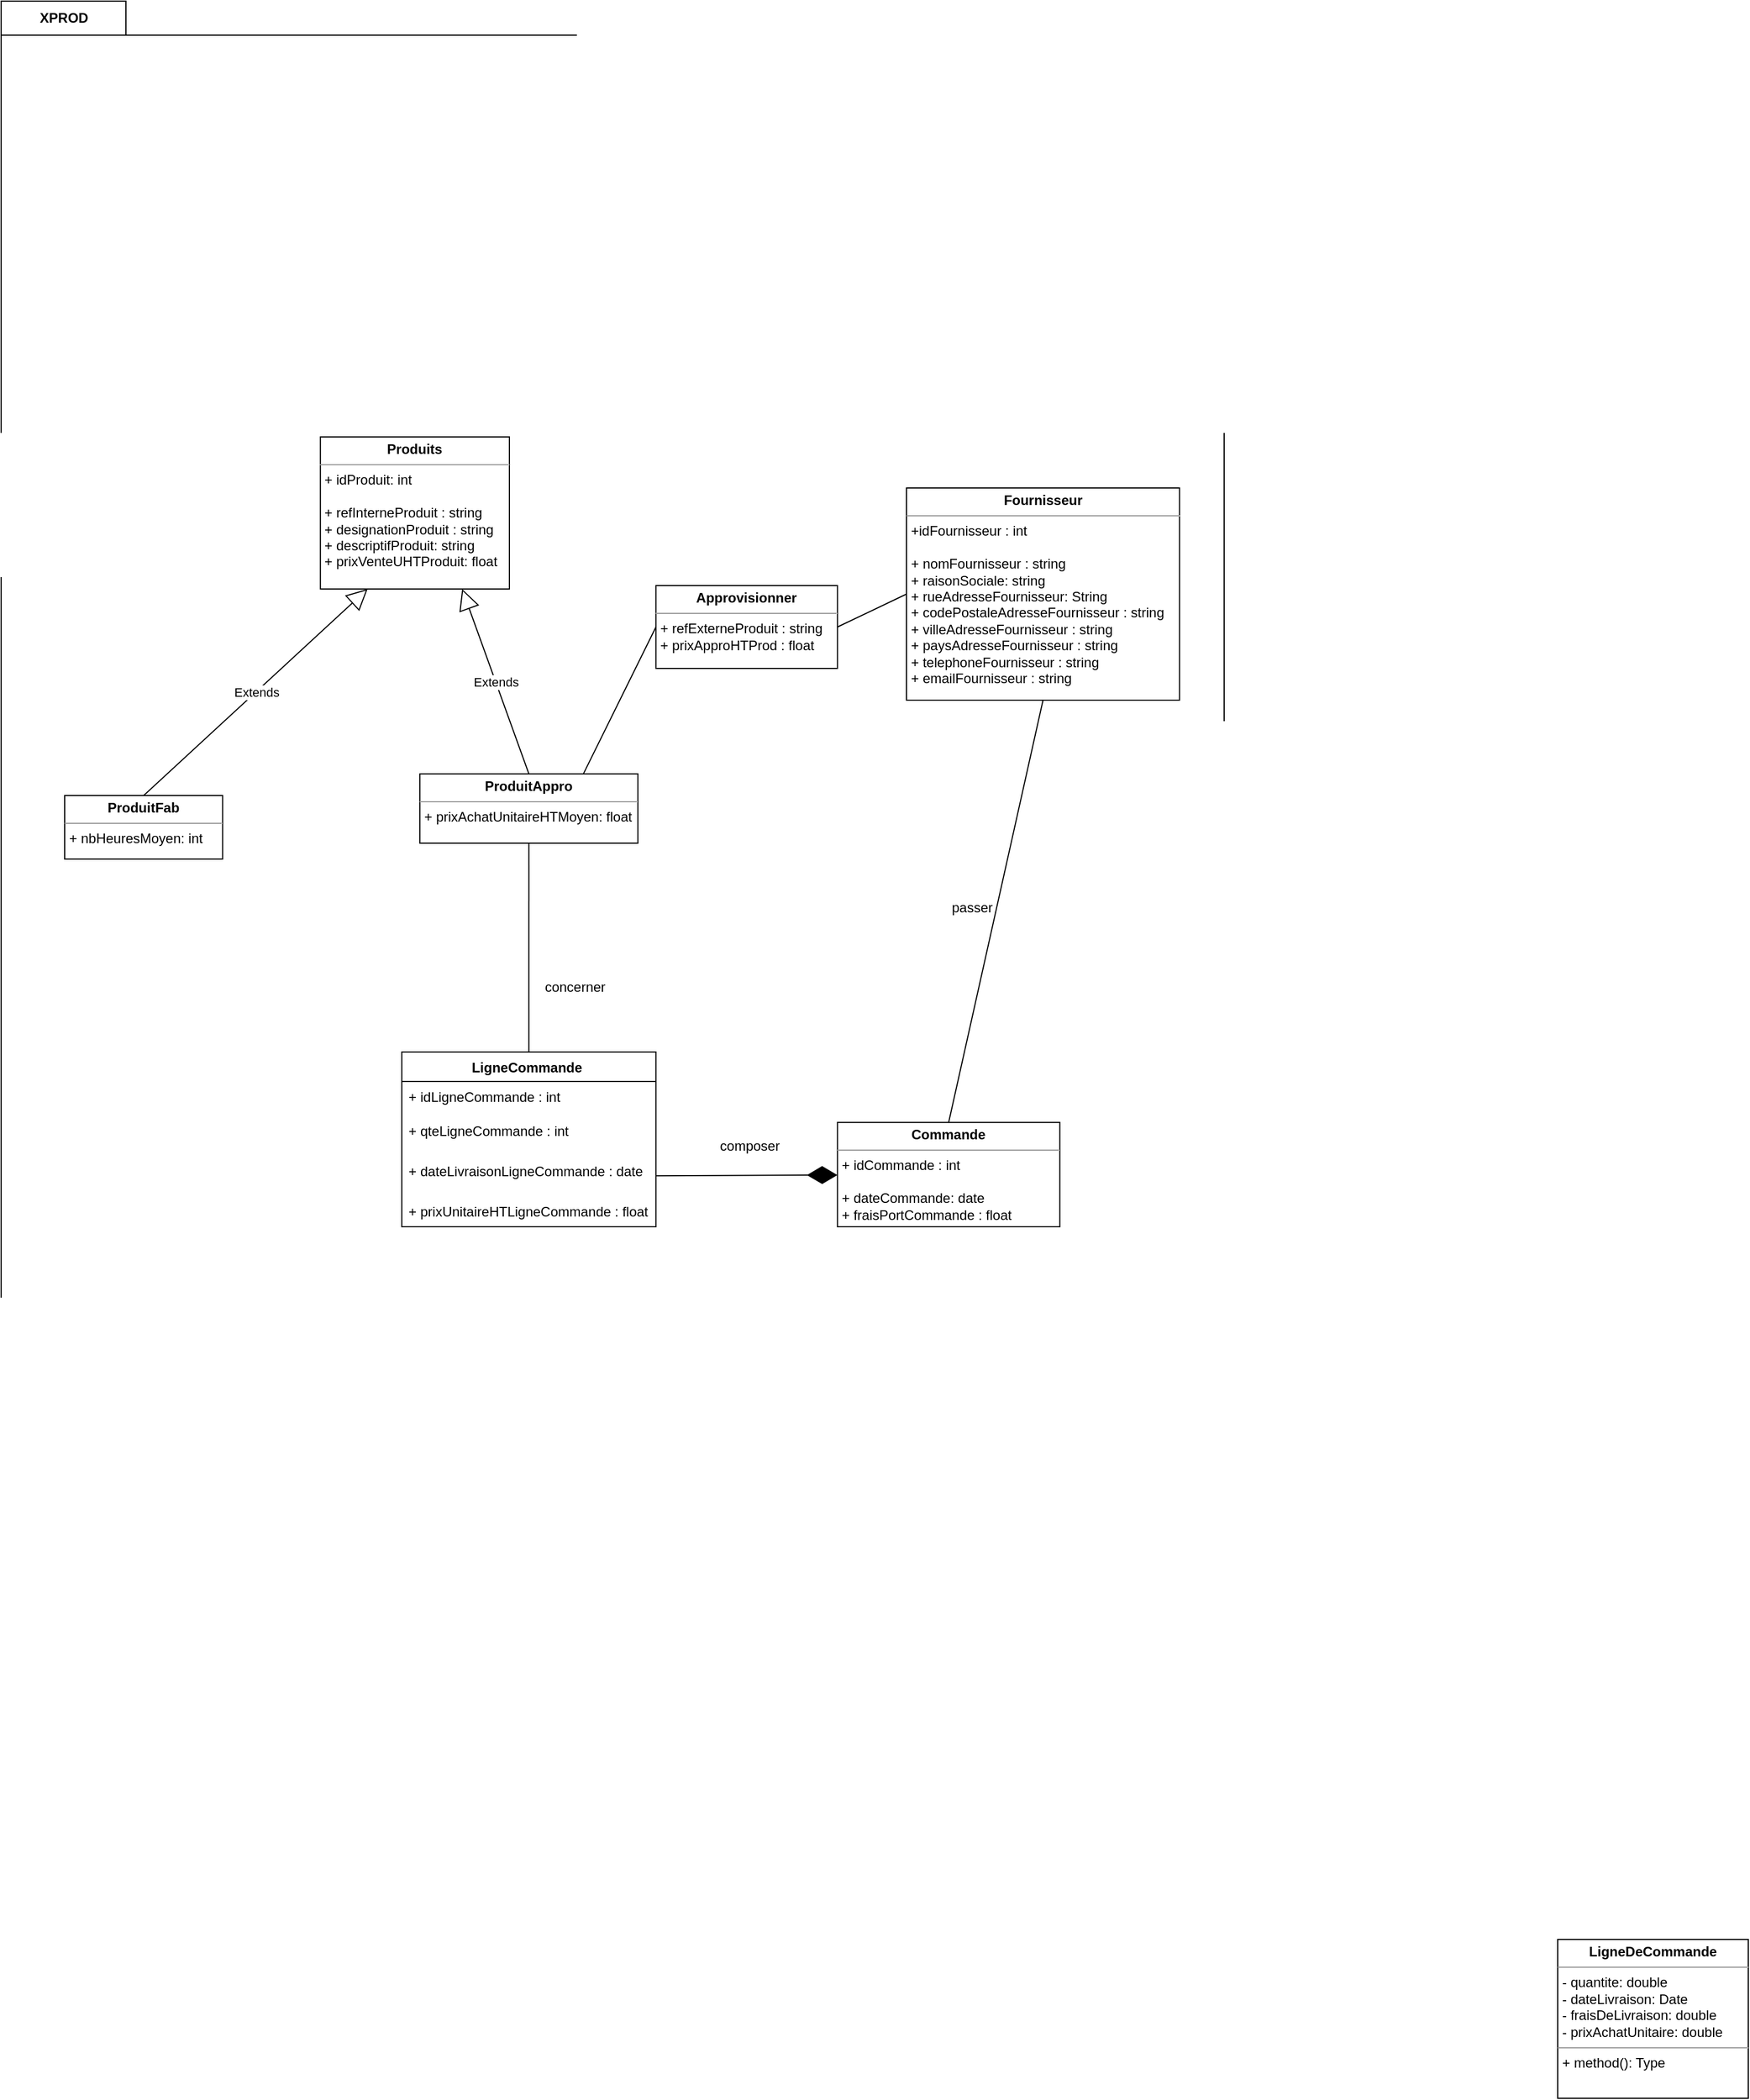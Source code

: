 <mxfile version="20.7.4" type="device"><diagram id="oACkzrAVLklX6LRFmw1S" name="Page-1"><mxGraphModel dx="2261" dy="2013" grid="1" gridSize="14" guides="1" tooltips="1" connect="1" arrows="1" fold="1" page="1" pageScale="1" pageWidth="827" pageHeight="1169" math="0" shadow="0"><root><mxCell id="0"/><mxCell id="1" parent="0"/><mxCell id="f6tL0NQtB-dq3l3deRt4-7" value="&lt;p style=&quot;margin: 0px ; margin-top: 4px ; text-align: center&quot;&gt;&lt;b&gt;LigneDeCommande&lt;/b&gt;&lt;/p&gt;&lt;hr size=&quot;1&quot;&gt;&lt;p style=&quot;margin: 0px ; margin-left: 4px&quot;&gt;- quantite: double&lt;/p&gt;&lt;p style=&quot;margin: 0px ; margin-left: 4px&quot;&gt;- dateLivraison: Date&lt;/p&gt;&lt;p style=&quot;margin: 0px ; margin-left: 4px&quot;&gt;- fraisDeLivraison: double&lt;/p&gt;&lt;p style=&quot;margin: 0px ; margin-left: 4px&quot;&gt;- prixAchatUnitaire: double&lt;/p&gt;&lt;hr size=&quot;1&quot;&gt;&lt;p style=&quot;margin: 0px ; margin-left: 4px&quot;&gt;+ method(): Type&lt;/p&gt;" style="verticalAlign=top;align=left;overflow=fill;fontSize=12;fontFamily=Helvetica;html=1;" parent="1" vertex="1"><mxGeometry x="574" y="574" width="168" height="140" as="geometry"/></mxCell><mxCell id="PkMm-f_USwnQv1n6XF8z-1" value="XPROD" style="shape=folder;fontStyle=1;tabWidth=110;tabHeight=30;tabPosition=left;html=1;boundedLbl=1;labelInHeader=1;container=1;collapsible=0;" vertex="1" parent="1"><mxGeometry x="-798" y="-1134" width="1078" height="1372" as="geometry"/></mxCell><mxCell id="PkMm-f_USwnQv1n6XF8z-2" value="" style="html=1;strokeColor=none;resizeWidth=1;resizeHeight=1;fillColor=none;part=1;connectable=0;allowArrows=0;deletable=0;" vertex="1" parent="PkMm-f_USwnQv1n6XF8z-1"><mxGeometry width="1066.712" height="1299.799" relative="1" as="geometry"><mxPoint y="30" as="offset"/></mxGeometry></mxCell><mxCell id="f6tL0NQtB-dq3l3deRt4-3" value="&lt;p style=&quot;margin: 0px ; margin-top: 4px ; text-align: center&quot;&gt;&lt;b&gt;ProduitAppro&lt;/b&gt;&lt;/p&gt;&lt;hr size=&quot;1&quot;&gt;&lt;p style=&quot;margin: 0px ; margin-left: 4px&quot;&gt;+ prixAchatUnitaireHTMoyen: float&lt;/p&gt;&lt;p style=&quot;margin: 0px ; margin-left: 4px&quot;&gt;&lt;/p&gt;&lt;p style=&quot;margin: 0px ; margin-left: 4px&quot;&gt;&lt;br&gt;&lt;/p&gt;" style="verticalAlign=top;align=left;overflow=fill;fontSize=12;fontFamily=Helvetica;html=1;" parent="PkMm-f_USwnQv1n6XF8z-1" vertex="1"><mxGeometry x="369.09" y="680.95" width="192.17" height="61.05" as="geometry"/></mxCell><mxCell id="f6tL0NQtB-dq3l3deRt4-2" value="&lt;p style=&quot;margin: 0px ; margin-top: 4px ; text-align: center&quot;&gt;&lt;b&gt;ProduitFab&lt;/b&gt;&lt;/p&gt;&lt;hr size=&quot;1&quot;&gt;&lt;p style=&quot;margin: 0px ; margin-left: 4px&quot;&gt;+ nbHeuresMoyen: int&lt;/p&gt;" style="verticalAlign=top;align=left;overflow=fill;fontSize=12;fontFamily=Helvetica;html=1;" parent="PkMm-f_USwnQv1n6XF8z-1" vertex="1"><mxGeometry x="56" y="700" width="139.23" height="56" as="geometry"/></mxCell><mxCell id="f6tL0NQtB-dq3l3deRt4-4" value="&lt;p style=&quot;margin: 0px ; margin-top: 4px ; text-align: center&quot;&gt;&lt;b&gt;Fournisseur&lt;/b&gt;&lt;/p&gt;&lt;hr size=&quot;1&quot;&gt;&lt;p style=&quot;margin: 0px ; margin-left: 4px&quot;&gt;+idFournisseur : int&lt;/p&gt;&lt;p style=&quot;margin: 0px ; margin-left: 4px&quot;&gt;&lt;br&gt;&lt;/p&gt;&lt;p style=&quot;margin: 0px ; margin-left: 4px&quot;&gt;+ nomFournisseur : string&lt;/p&gt;&lt;p style=&quot;margin: 0px ; margin-left: 4px&quot;&gt;+ raisonSociale: string&lt;/p&gt;&lt;p style=&quot;margin: 0px ; margin-left: 4px&quot;&gt;+ rueAdresseFournisseur: String&lt;/p&gt;&lt;p style=&quot;margin: 0px ; margin-left: 4px&quot;&gt;+ codePostaleAdresseFournisseur : string&lt;/p&gt;&lt;p style=&quot;margin: 0px ; margin-left: 4px&quot;&gt;+ villeAdresseFournisseur : string&lt;/p&gt;&lt;p style=&quot;margin: 0px ; margin-left: 4px&quot;&gt;+ paysAdresseFournisseur : string&lt;/p&gt;&lt;p style=&quot;margin: 0px ; margin-left: 4px&quot;&gt;+ telephoneFournisseur : string&lt;/p&gt;&lt;p style=&quot;margin: 0px ; margin-left: 4px&quot;&gt;+ emailFournisseur : string&lt;/p&gt;&lt;p style=&quot;margin: 0px ; margin-left: 4px&quot;&gt;&lt;/p&gt;&lt;p style=&quot;margin: 0px ; margin-left: 4px&quot;&gt;&lt;br&gt;&lt;/p&gt;" style="verticalAlign=top;align=left;overflow=fill;fontSize=12;fontFamily=Helvetica;html=1;" parent="PkMm-f_USwnQv1n6XF8z-1" vertex="1"><mxGeometry x="798" y="429" width="240.68" height="187" as="geometry"/></mxCell><mxCell id="PkMm-f_USwnQv1n6XF8z-3" value="&lt;p style=&quot;margin:0px;margin-top:4px;text-align:center;&quot;&gt;&lt;b&gt;Produits&lt;/b&gt;&lt;/p&gt;&lt;hr size=&quot;1&quot;&gt;&lt;p style=&quot;margin:0px;margin-left:4px;&quot;&gt;+ idProduit: int&lt;/p&gt;&lt;p style=&quot;margin:0px;margin-left:4px;&quot;&gt;&lt;br&gt;&lt;/p&gt;&lt;p style=&quot;margin:0px;margin-left:4px;&quot;&gt;+ refInterneProduit : string&lt;/p&gt;&lt;p style=&quot;margin:0px;margin-left:4px;&quot;&gt;+ designationProduit : string&lt;/p&gt;&lt;p style=&quot;margin:0px;margin-left:4px;&quot;&gt;+ descriptifProduit: string&lt;/p&gt;&lt;p style=&quot;margin:0px;margin-left:4px;&quot;&gt;+ prixVenteUHTProduit: float&lt;/p&gt;" style="verticalAlign=top;align=left;overflow=fill;fontSize=12;fontFamily=Helvetica;html=1;" vertex="1" parent="PkMm-f_USwnQv1n6XF8z-1"><mxGeometry x="281.38" y="384" width="166.62" height="134" as="geometry"/></mxCell><mxCell id="f6tL0NQtB-dq3l3deRt4-5" value="&lt;p style=&quot;margin: 0px ; margin-top: 4px ; text-align: center&quot;&gt;&lt;b&gt;Commande&lt;/b&gt;&lt;/p&gt;&lt;hr size=&quot;1&quot;&gt;&lt;p style=&quot;margin: 0px ; margin-left: 4px&quot;&gt;+ idCommande : int&lt;/p&gt;&lt;p style=&quot;margin: 0px ; margin-left: 4px&quot;&gt;&lt;br&gt;&lt;/p&gt;&lt;p style=&quot;margin: 0px ; margin-left: 4px&quot;&gt;+ dateCommande: date&lt;/p&gt;&lt;p style=&quot;margin: 0px ; margin-left: 4px&quot;&gt;+ fraisPortCommande : float&lt;/p&gt;" style="verticalAlign=top;align=left;overflow=fill;fontSize=12;fontFamily=Helvetica;html=1;" parent="PkMm-f_USwnQv1n6XF8z-1" vertex="1"><mxGeometry x="737.17" y="988.09" width="196" height="91.91" as="geometry"/></mxCell><mxCell id="PkMm-f_USwnQv1n6XF8z-18" value="LigneCommande " style="swimlane;fontStyle=1;align=center;verticalAlign=top;childLayout=stackLayout;horizontal=1;startSize=26;horizontalStack=0;resizeParent=1;resizeParentMax=0;resizeLast=0;collapsible=1;marginBottom=0;" vertex="1" parent="PkMm-f_USwnQv1n6XF8z-1"><mxGeometry x="353.17" y="926" width="224" height="153.998" as="geometry"/></mxCell><mxCell id="PkMm-f_USwnQv1n6XF8z-19" value="+ idLigneCommande : int&#10;" style="text;strokeColor=none;fillColor=none;align=left;verticalAlign=top;spacingLeft=4;spacingRight=4;overflow=hidden;rotatable=0;points=[[0,0.5],[1,0.5]];portConstraint=eastwest;" vertex="1" parent="PkMm-f_USwnQv1n6XF8z-18"><mxGeometry y="26" width="224" height="30" as="geometry"/></mxCell><mxCell id="PkMm-f_USwnQv1n6XF8z-22" value="+ qteLigneCommande : int" style="text;strokeColor=none;fillColor=none;align=left;verticalAlign=top;spacingLeft=4;spacingRight=4;overflow=hidden;rotatable=0;points=[[0,0.5],[1,0.5]];portConstraint=eastwest;" vertex="1" parent="PkMm-f_USwnQv1n6XF8z-18"><mxGeometry y="56" width="224" height="35.389" as="geometry"/></mxCell><mxCell id="PkMm-f_USwnQv1n6XF8z-23" value="+ dateLivraisonLigneCommande : date" style="text;strokeColor=none;fillColor=none;align=left;verticalAlign=top;spacingLeft=4;spacingRight=4;overflow=hidden;rotatable=0;points=[[0,0.5],[1,0.5]];portConstraint=eastwest;" vertex="1" parent="PkMm-f_USwnQv1n6XF8z-18"><mxGeometry y="91.389" width="224" height="35.389" as="geometry"/></mxCell><mxCell id="PkMm-f_USwnQv1n6XF8z-24" value="+ prixUnitaireHTLigneCommande : float" style="text;strokeColor=none;fillColor=none;align=left;verticalAlign=top;spacingLeft=4;spacingRight=4;overflow=hidden;rotatable=0;points=[[0,0.5],[1,0.5]];portConstraint=eastwest;" vertex="1" parent="PkMm-f_USwnQv1n6XF8z-18"><mxGeometry y="126.778" width="224" height="27.22" as="geometry"/></mxCell><mxCell id="PkMm-f_USwnQv1n6XF8z-33" value="" style="endArrow=diamondThin;endFill=1;endSize=24;html=1;rounded=0;exitX=1;exitY=0.5;exitDx=0;exitDy=0;" edge="1" parent="PkMm-f_USwnQv1n6XF8z-1" source="PkMm-f_USwnQv1n6XF8z-23" target="f6tL0NQtB-dq3l3deRt4-5"><mxGeometry width="160" relative="1" as="geometry"><mxPoint x="546" y="476" as="sourcePoint"/><mxPoint x="706" y="476" as="targetPoint"/></mxGeometry></mxCell><mxCell id="PkMm-f_USwnQv1n6XF8z-41" value="Extends" style="endArrow=block;endSize=16;endFill=0;html=1;rounded=0;exitX=0.5;exitY=0;exitDx=0;exitDy=0;entryX=0.25;entryY=1;entryDx=0;entryDy=0;" edge="1" parent="PkMm-f_USwnQv1n6XF8z-1" source="f6tL0NQtB-dq3l3deRt4-2" target="PkMm-f_USwnQv1n6XF8z-3"><mxGeometry width="160" relative="1" as="geometry"><mxPoint x="546" y="882" as="sourcePoint"/><mxPoint x="706" y="882" as="targetPoint"/></mxGeometry></mxCell><mxCell id="PkMm-f_USwnQv1n6XF8z-42" value="" style="endArrow=none;html=1;rounded=0;entryX=0.5;entryY=0;entryDx=0;entryDy=0;exitX=0.5;exitY=1;exitDx=0;exitDy=0;" edge="1" parent="PkMm-f_USwnQv1n6XF8z-1" source="f6tL0NQtB-dq3l3deRt4-4" target="f6tL0NQtB-dq3l3deRt4-5"><mxGeometry width="50" height="50" relative="1" as="geometry"><mxPoint x="602" y="904" as="sourcePoint"/><mxPoint x="652" y="854" as="targetPoint"/></mxGeometry></mxCell><mxCell id="PkMm-f_USwnQv1n6XF8z-43" value="passer" style="text;html=1;strokeColor=none;fillColor=none;align=center;verticalAlign=middle;whiteSpace=wrap;rounded=0;" vertex="1" parent="PkMm-f_USwnQv1n6XF8z-1"><mxGeometry x="826" y="784" width="60" height="30" as="geometry"/></mxCell><mxCell id="PkMm-f_USwnQv1n6XF8z-44" value="Extends" style="endArrow=block;endSize=16;endFill=0;html=1;rounded=0;exitX=0.5;exitY=0;exitDx=0;exitDy=0;entryX=0.75;entryY=1;entryDx=0;entryDy=0;" edge="1" parent="PkMm-f_USwnQv1n6XF8z-1" source="f6tL0NQtB-dq3l3deRt4-3" target="PkMm-f_USwnQv1n6XF8z-3"><mxGeometry width="160" relative="1" as="geometry"><mxPoint x="265.615" y="1148" as="sourcePoint"/><mxPoint x="420.69" y="1047.67" as="targetPoint"/></mxGeometry></mxCell><mxCell id="PkMm-f_USwnQv1n6XF8z-45" value="composer" style="text;html=1;strokeColor=none;fillColor=none;align=center;verticalAlign=middle;whiteSpace=wrap;rounded=0;" vertex="1" parent="PkMm-f_USwnQv1n6XF8z-1"><mxGeometry x="630" y="994" width="60" height="30" as="geometry"/></mxCell><mxCell id="PkMm-f_USwnQv1n6XF8z-46" value="" style="endArrow=none;html=1;rounded=0;exitX=0.5;exitY=0;exitDx=0;exitDy=0;entryX=0.5;entryY=1;entryDx=0;entryDy=0;" edge="1" parent="PkMm-f_USwnQv1n6XF8z-1" source="PkMm-f_USwnQv1n6XF8z-18" target="f6tL0NQtB-dq3l3deRt4-3"><mxGeometry width="50" height="50" relative="1" as="geometry"><mxPoint x="644" y="540" as="sourcePoint"/><mxPoint x="694" y="490" as="targetPoint"/></mxGeometry></mxCell><mxCell id="PkMm-f_USwnQv1n6XF8z-47" value="concerner" style="text;html=1;strokeColor=none;fillColor=none;align=center;verticalAlign=middle;whiteSpace=wrap;rounded=0;" vertex="1" parent="PkMm-f_USwnQv1n6XF8z-1"><mxGeometry x="476" y="854" width="60" height="30" as="geometry"/></mxCell><mxCell id="PkMm-f_USwnQv1n6XF8z-56" value="&lt;p style=&quot;margin:0px;margin-top:4px;text-align:center;&quot;&gt;&lt;b&gt;Approvisionner&lt;/b&gt;&lt;/p&gt;&lt;hr size=&quot;1&quot;&gt;&lt;p style=&quot;margin:0px;margin-left:4px;&quot;&gt;+ refExterneProduit : string&lt;/p&gt;&lt;p style=&quot;margin:0px;margin-left:4px;&quot;&gt;+ prixApproHTProd : float&lt;/p&gt;" style="verticalAlign=top;align=left;overflow=fill;fontSize=12;fontFamily=Helvetica;html=1;" vertex="1" parent="PkMm-f_USwnQv1n6XF8z-1"><mxGeometry x="577.17" y="515" width="160" height="73" as="geometry"/></mxCell><mxCell id="PkMm-f_USwnQv1n6XF8z-57" value="" style="endArrow=none;html=1;rounded=0;entryX=0;entryY=0.5;entryDx=0;entryDy=0;exitX=0.75;exitY=0;exitDx=0;exitDy=0;" edge="1" parent="PkMm-f_USwnQv1n6XF8z-1" source="f6tL0NQtB-dq3l3deRt4-3" target="PkMm-f_USwnQv1n6XF8z-56"><mxGeometry width="50" height="50" relative="1" as="geometry"><mxPoint x="644" y="736" as="sourcePoint"/><mxPoint x="694" y="686" as="targetPoint"/></mxGeometry></mxCell><mxCell id="PkMm-f_USwnQv1n6XF8z-58" value="" style="endArrow=none;html=1;rounded=0;entryX=0;entryY=0.5;entryDx=0;entryDy=0;exitX=1;exitY=0.5;exitDx=0;exitDy=0;" edge="1" parent="PkMm-f_USwnQv1n6XF8z-1" source="PkMm-f_USwnQv1n6XF8z-56" target="f6tL0NQtB-dq3l3deRt4-4"><mxGeometry width="50" height="50" relative="1" as="geometry"><mxPoint x="742" y="616" as="sourcePoint"/><mxPoint x="694" y="686" as="targetPoint"/></mxGeometry></mxCell></root></mxGraphModel></diagram></mxfile>